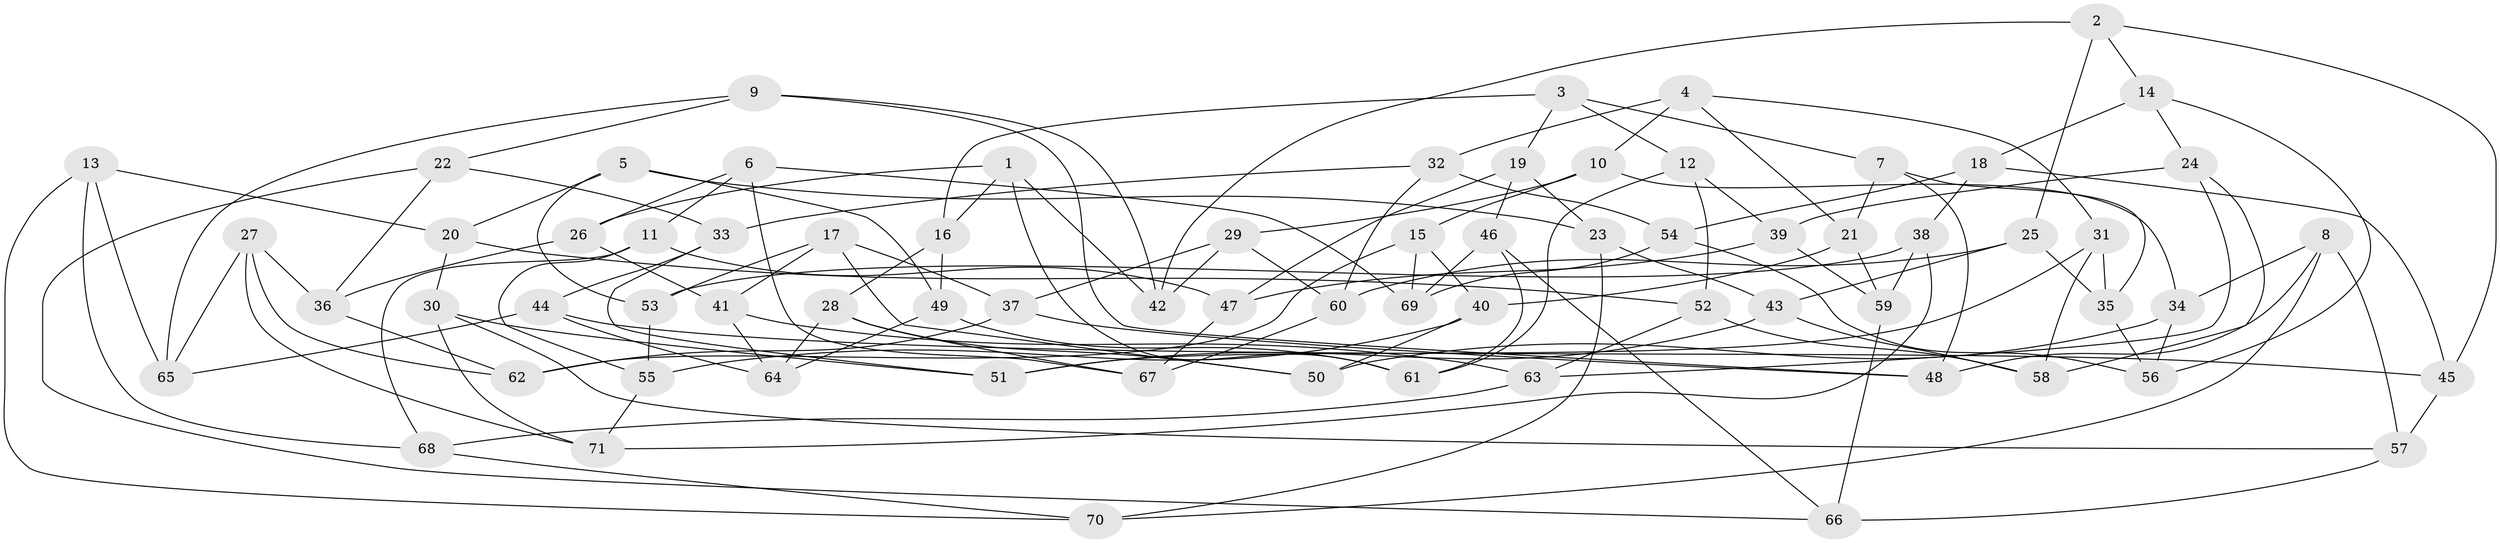 // coarse degree distribution, {6: 0.6585365853658537, 4: 0.24390243902439024, 5: 0.07317073170731707, 3: 0.024390243902439025}
// Generated by graph-tools (version 1.1) at 2025/52/02/27/25 19:52:34]
// undirected, 71 vertices, 142 edges
graph export_dot {
graph [start="1"]
  node [color=gray90,style=filled];
  1;
  2;
  3;
  4;
  5;
  6;
  7;
  8;
  9;
  10;
  11;
  12;
  13;
  14;
  15;
  16;
  17;
  18;
  19;
  20;
  21;
  22;
  23;
  24;
  25;
  26;
  27;
  28;
  29;
  30;
  31;
  32;
  33;
  34;
  35;
  36;
  37;
  38;
  39;
  40;
  41;
  42;
  43;
  44;
  45;
  46;
  47;
  48;
  49;
  50;
  51;
  52;
  53;
  54;
  55;
  56;
  57;
  58;
  59;
  60;
  61;
  62;
  63;
  64;
  65;
  66;
  67;
  68;
  69;
  70;
  71;
  1 -- 16;
  1 -- 42;
  1 -- 61;
  1 -- 26;
  2 -- 25;
  2 -- 45;
  2 -- 42;
  2 -- 14;
  3 -- 7;
  3 -- 19;
  3 -- 16;
  3 -- 12;
  4 -- 31;
  4 -- 10;
  4 -- 21;
  4 -- 32;
  5 -- 49;
  5 -- 20;
  5 -- 23;
  5 -- 53;
  6 -- 11;
  6 -- 69;
  6 -- 67;
  6 -- 26;
  7 -- 21;
  7 -- 48;
  7 -- 35;
  8 -- 34;
  8 -- 57;
  8 -- 70;
  8 -- 48;
  9 -- 48;
  9 -- 22;
  9 -- 65;
  9 -- 42;
  10 -- 34;
  10 -- 29;
  10 -- 15;
  11 -- 47;
  11 -- 68;
  11 -- 55;
  12 -- 52;
  12 -- 39;
  12 -- 61;
  13 -- 20;
  13 -- 68;
  13 -- 70;
  13 -- 65;
  14 -- 18;
  14 -- 24;
  14 -- 56;
  15 -- 69;
  15 -- 62;
  15 -- 40;
  16 -- 28;
  16 -- 49;
  17 -- 37;
  17 -- 53;
  17 -- 50;
  17 -- 41;
  18 -- 45;
  18 -- 38;
  18 -- 54;
  19 -- 23;
  19 -- 46;
  19 -- 47;
  20 -- 52;
  20 -- 30;
  21 -- 40;
  21 -- 59;
  22 -- 33;
  22 -- 66;
  22 -- 36;
  23 -- 43;
  23 -- 70;
  24 -- 39;
  24 -- 63;
  24 -- 58;
  25 -- 60;
  25 -- 43;
  25 -- 35;
  26 -- 36;
  26 -- 41;
  27 -- 62;
  27 -- 71;
  27 -- 36;
  27 -- 65;
  28 -- 67;
  28 -- 50;
  28 -- 64;
  29 -- 37;
  29 -- 42;
  29 -- 60;
  30 -- 57;
  30 -- 51;
  30 -- 71;
  31 -- 58;
  31 -- 51;
  31 -- 35;
  32 -- 60;
  32 -- 54;
  32 -- 33;
  33 -- 44;
  33 -- 51;
  34 -- 50;
  34 -- 56;
  35 -- 56;
  36 -- 62;
  37 -- 48;
  37 -- 62;
  38 -- 59;
  38 -- 53;
  38 -- 71;
  39 -- 47;
  39 -- 59;
  40 -- 55;
  40 -- 50;
  41 -- 63;
  41 -- 64;
  43 -- 51;
  43 -- 58;
  44 -- 45;
  44 -- 64;
  44 -- 65;
  45 -- 57;
  46 -- 61;
  46 -- 69;
  46 -- 66;
  47 -- 67;
  49 -- 61;
  49 -- 64;
  52 -- 58;
  52 -- 63;
  53 -- 55;
  54 -- 69;
  54 -- 56;
  55 -- 71;
  57 -- 66;
  59 -- 66;
  60 -- 67;
  63 -- 68;
  68 -- 70;
}
